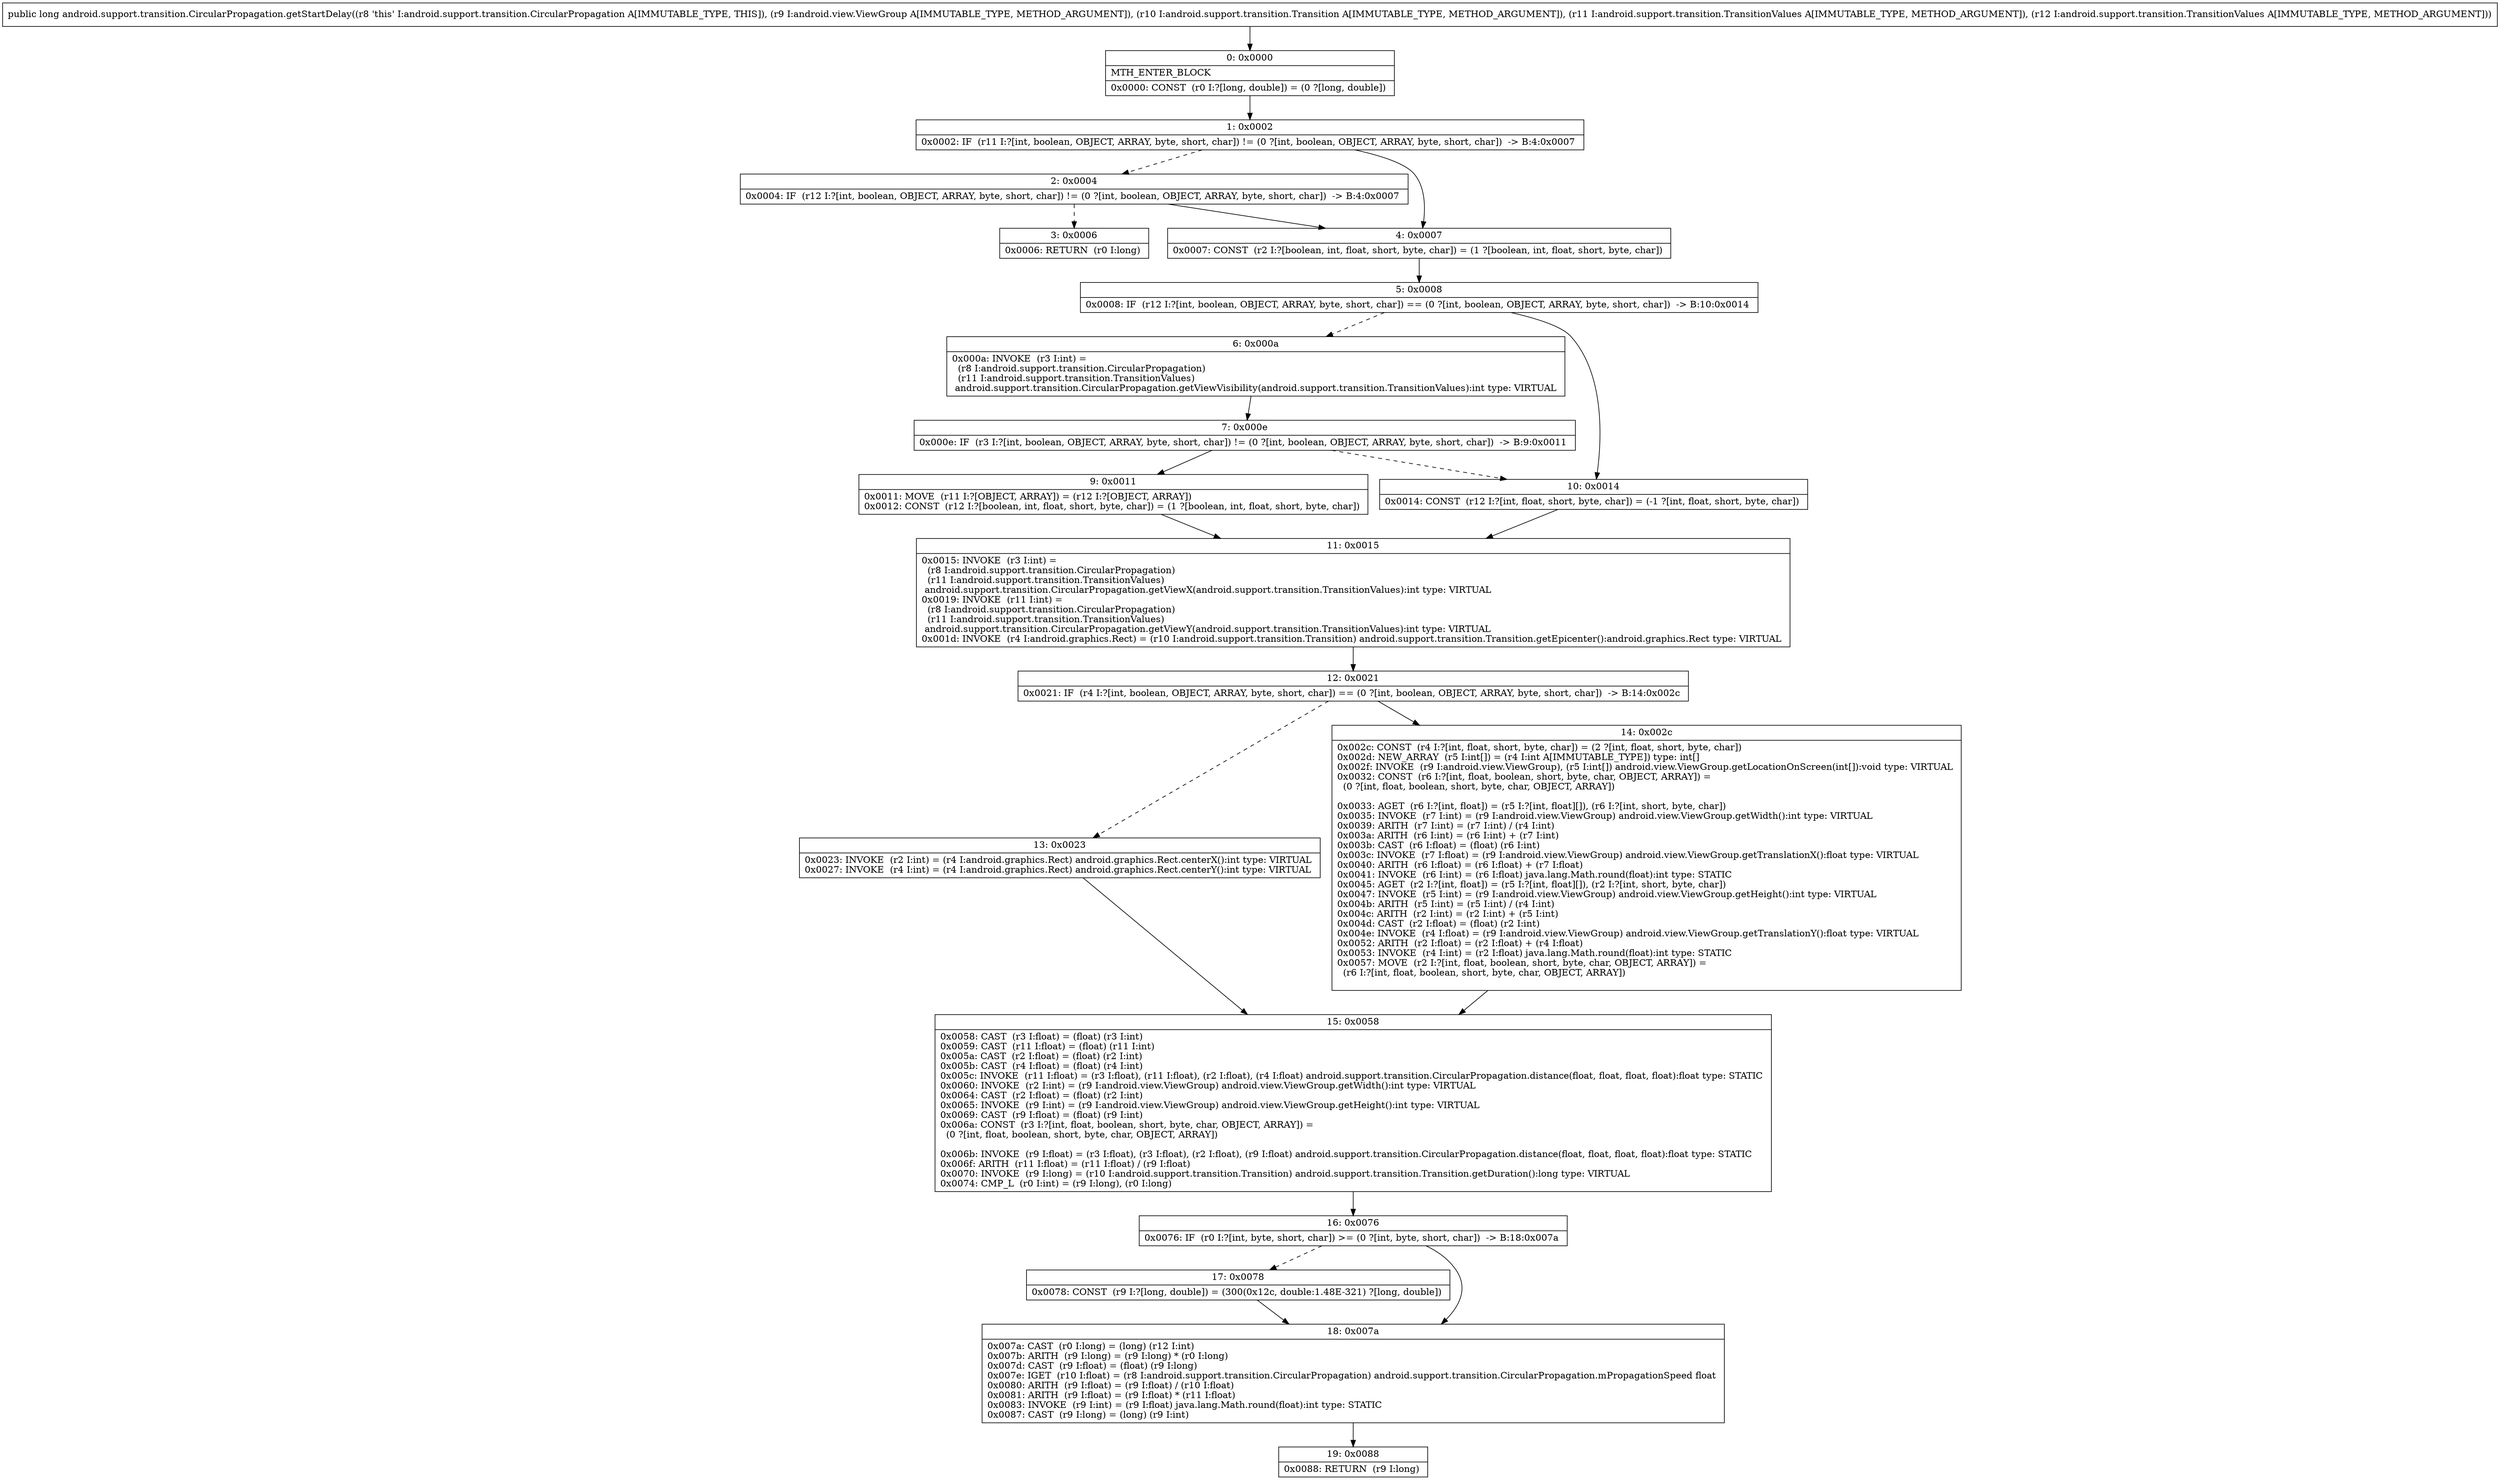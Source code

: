 digraph "CFG forandroid.support.transition.CircularPropagation.getStartDelay(Landroid\/view\/ViewGroup;Landroid\/support\/transition\/Transition;Landroid\/support\/transition\/TransitionValues;Landroid\/support\/transition\/TransitionValues;)J" {
Node_0 [shape=record,label="{0\:\ 0x0000|MTH_ENTER_BLOCK\l|0x0000: CONST  (r0 I:?[long, double]) = (0 ?[long, double]) \l}"];
Node_1 [shape=record,label="{1\:\ 0x0002|0x0002: IF  (r11 I:?[int, boolean, OBJECT, ARRAY, byte, short, char]) != (0 ?[int, boolean, OBJECT, ARRAY, byte, short, char])  \-\> B:4:0x0007 \l}"];
Node_2 [shape=record,label="{2\:\ 0x0004|0x0004: IF  (r12 I:?[int, boolean, OBJECT, ARRAY, byte, short, char]) != (0 ?[int, boolean, OBJECT, ARRAY, byte, short, char])  \-\> B:4:0x0007 \l}"];
Node_3 [shape=record,label="{3\:\ 0x0006|0x0006: RETURN  (r0 I:long) \l}"];
Node_4 [shape=record,label="{4\:\ 0x0007|0x0007: CONST  (r2 I:?[boolean, int, float, short, byte, char]) = (1 ?[boolean, int, float, short, byte, char]) \l}"];
Node_5 [shape=record,label="{5\:\ 0x0008|0x0008: IF  (r12 I:?[int, boolean, OBJECT, ARRAY, byte, short, char]) == (0 ?[int, boolean, OBJECT, ARRAY, byte, short, char])  \-\> B:10:0x0014 \l}"];
Node_6 [shape=record,label="{6\:\ 0x000a|0x000a: INVOKE  (r3 I:int) = \l  (r8 I:android.support.transition.CircularPropagation)\l  (r11 I:android.support.transition.TransitionValues)\l android.support.transition.CircularPropagation.getViewVisibility(android.support.transition.TransitionValues):int type: VIRTUAL \l}"];
Node_7 [shape=record,label="{7\:\ 0x000e|0x000e: IF  (r3 I:?[int, boolean, OBJECT, ARRAY, byte, short, char]) != (0 ?[int, boolean, OBJECT, ARRAY, byte, short, char])  \-\> B:9:0x0011 \l}"];
Node_9 [shape=record,label="{9\:\ 0x0011|0x0011: MOVE  (r11 I:?[OBJECT, ARRAY]) = (r12 I:?[OBJECT, ARRAY]) \l0x0012: CONST  (r12 I:?[boolean, int, float, short, byte, char]) = (1 ?[boolean, int, float, short, byte, char]) \l}"];
Node_10 [shape=record,label="{10\:\ 0x0014|0x0014: CONST  (r12 I:?[int, float, short, byte, char]) = (\-1 ?[int, float, short, byte, char]) \l}"];
Node_11 [shape=record,label="{11\:\ 0x0015|0x0015: INVOKE  (r3 I:int) = \l  (r8 I:android.support.transition.CircularPropagation)\l  (r11 I:android.support.transition.TransitionValues)\l android.support.transition.CircularPropagation.getViewX(android.support.transition.TransitionValues):int type: VIRTUAL \l0x0019: INVOKE  (r11 I:int) = \l  (r8 I:android.support.transition.CircularPropagation)\l  (r11 I:android.support.transition.TransitionValues)\l android.support.transition.CircularPropagation.getViewY(android.support.transition.TransitionValues):int type: VIRTUAL \l0x001d: INVOKE  (r4 I:android.graphics.Rect) = (r10 I:android.support.transition.Transition) android.support.transition.Transition.getEpicenter():android.graphics.Rect type: VIRTUAL \l}"];
Node_12 [shape=record,label="{12\:\ 0x0021|0x0021: IF  (r4 I:?[int, boolean, OBJECT, ARRAY, byte, short, char]) == (0 ?[int, boolean, OBJECT, ARRAY, byte, short, char])  \-\> B:14:0x002c \l}"];
Node_13 [shape=record,label="{13\:\ 0x0023|0x0023: INVOKE  (r2 I:int) = (r4 I:android.graphics.Rect) android.graphics.Rect.centerX():int type: VIRTUAL \l0x0027: INVOKE  (r4 I:int) = (r4 I:android.graphics.Rect) android.graphics.Rect.centerY():int type: VIRTUAL \l}"];
Node_14 [shape=record,label="{14\:\ 0x002c|0x002c: CONST  (r4 I:?[int, float, short, byte, char]) = (2 ?[int, float, short, byte, char]) \l0x002d: NEW_ARRAY  (r5 I:int[]) = (r4 I:int A[IMMUTABLE_TYPE]) type: int[] \l0x002f: INVOKE  (r9 I:android.view.ViewGroup), (r5 I:int[]) android.view.ViewGroup.getLocationOnScreen(int[]):void type: VIRTUAL \l0x0032: CONST  (r6 I:?[int, float, boolean, short, byte, char, OBJECT, ARRAY]) = \l  (0 ?[int, float, boolean, short, byte, char, OBJECT, ARRAY])\l \l0x0033: AGET  (r6 I:?[int, float]) = (r5 I:?[int, float][]), (r6 I:?[int, short, byte, char]) \l0x0035: INVOKE  (r7 I:int) = (r9 I:android.view.ViewGroup) android.view.ViewGroup.getWidth():int type: VIRTUAL \l0x0039: ARITH  (r7 I:int) = (r7 I:int) \/ (r4 I:int) \l0x003a: ARITH  (r6 I:int) = (r6 I:int) + (r7 I:int) \l0x003b: CAST  (r6 I:float) = (float) (r6 I:int) \l0x003c: INVOKE  (r7 I:float) = (r9 I:android.view.ViewGroup) android.view.ViewGroup.getTranslationX():float type: VIRTUAL \l0x0040: ARITH  (r6 I:float) = (r6 I:float) + (r7 I:float) \l0x0041: INVOKE  (r6 I:int) = (r6 I:float) java.lang.Math.round(float):int type: STATIC \l0x0045: AGET  (r2 I:?[int, float]) = (r5 I:?[int, float][]), (r2 I:?[int, short, byte, char]) \l0x0047: INVOKE  (r5 I:int) = (r9 I:android.view.ViewGroup) android.view.ViewGroup.getHeight():int type: VIRTUAL \l0x004b: ARITH  (r5 I:int) = (r5 I:int) \/ (r4 I:int) \l0x004c: ARITH  (r2 I:int) = (r2 I:int) + (r5 I:int) \l0x004d: CAST  (r2 I:float) = (float) (r2 I:int) \l0x004e: INVOKE  (r4 I:float) = (r9 I:android.view.ViewGroup) android.view.ViewGroup.getTranslationY():float type: VIRTUAL \l0x0052: ARITH  (r2 I:float) = (r2 I:float) + (r4 I:float) \l0x0053: INVOKE  (r4 I:int) = (r2 I:float) java.lang.Math.round(float):int type: STATIC \l0x0057: MOVE  (r2 I:?[int, float, boolean, short, byte, char, OBJECT, ARRAY]) = \l  (r6 I:?[int, float, boolean, short, byte, char, OBJECT, ARRAY])\l \l}"];
Node_15 [shape=record,label="{15\:\ 0x0058|0x0058: CAST  (r3 I:float) = (float) (r3 I:int) \l0x0059: CAST  (r11 I:float) = (float) (r11 I:int) \l0x005a: CAST  (r2 I:float) = (float) (r2 I:int) \l0x005b: CAST  (r4 I:float) = (float) (r4 I:int) \l0x005c: INVOKE  (r11 I:float) = (r3 I:float), (r11 I:float), (r2 I:float), (r4 I:float) android.support.transition.CircularPropagation.distance(float, float, float, float):float type: STATIC \l0x0060: INVOKE  (r2 I:int) = (r9 I:android.view.ViewGroup) android.view.ViewGroup.getWidth():int type: VIRTUAL \l0x0064: CAST  (r2 I:float) = (float) (r2 I:int) \l0x0065: INVOKE  (r9 I:int) = (r9 I:android.view.ViewGroup) android.view.ViewGroup.getHeight():int type: VIRTUAL \l0x0069: CAST  (r9 I:float) = (float) (r9 I:int) \l0x006a: CONST  (r3 I:?[int, float, boolean, short, byte, char, OBJECT, ARRAY]) = \l  (0 ?[int, float, boolean, short, byte, char, OBJECT, ARRAY])\l \l0x006b: INVOKE  (r9 I:float) = (r3 I:float), (r3 I:float), (r2 I:float), (r9 I:float) android.support.transition.CircularPropagation.distance(float, float, float, float):float type: STATIC \l0x006f: ARITH  (r11 I:float) = (r11 I:float) \/ (r9 I:float) \l0x0070: INVOKE  (r9 I:long) = (r10 I:android.support.transition.Transition) android.support.transition.Transition.getDuration():long type: VIRTUAL \l0x0074: CMP_L  (r0 I:int) = (r9 I:long), (r0 I:long) \l}"];
Node_16 [shape=record,label="{16\:\ 0x0076|0x0076: IF  (r0 I:?[int, byte, short, char]) \>= (0 ?[int, byte, short, char])  \-\> B:18:0x007a \l}"];
Node_17 [shape=record,label="{17\:\ 0x0078|0x0078: CONST  (r9 I:?[long, double]) = (300(0x12c, double:1.48E\-321) ?[long, double]) \l}"];
Node_18 [shape=record,label="{18\:\ 0x007a|0x007a: CAST  (r0 I:long) = (long) (r12 I:int) \l0x007b: ARITH  (r9 I:long) = (r9 I:long) * (r0 I:long) \l0x007d: CAST  (r9 I:float) = (float) (r9 I:long) \l0x007e: IGET  (r10 I:float) = (r8 I:android.support.transition.CircularPropagation) android.support.transition.CircularPropagation.mPropagationSpeed float \l0x0080: ARITH  (r9 I:float) = (r9 I:float) \/ (r10 I:float) \l0x0081: ARITH  (r9 I:float) = (r9 I:float) * (r11 I:float) \l0x0083: INVOKE  (r9 I:int) = (r9 I:float) java.lang.Math.round(float):int type: STATIC \l0x0087: CAST  (r9 I:long) = (long) (r9 I:int) \l}"];
Node_19 [shape=record,label="{19\:\ 0x0088|0x0088: RETURN  (r9 I:long) \l}"];
MethodNode[shape=record,label="{public long android.support.transition.CircularPropagation.getStartDelay((r8 'this' I:android.support.transition.CircularPropagation A[IMMUTABLE_TYPE, THIS]), (r9 I:android.view.ViewGroup A[IMMUTABLE_TYPE, METHOD_ARGUMENT]), (r10 I:android.support.transition.Transition A[IMMUTABLE_TYPE, METHOD_ARGUMENT]), (r11 I:android.support.transition.TransitionValues A[IMMUTABLE_TYPE, METHOD_ARGUMENT]), (r12 I:android.support.transition.TransitionValues A[IMMUTABLE_TYPE, METHOD_ARGUMENT])) }"];
MethodNode -> Node_0;
Node_0 -> Node_1;
Node_1 -> Node_2[style=dashed];
Node_1 -> Node_4;
Node_2 -> Node_3[style=dashed];
Node_2 -> Node_4;
Node_4 -> Node_5;
Node_5 -> Node_6[style=dashed];
Node_5 -> Node_10;
Node_6 -> Node_7;
Node_7 -> Node_9;
Node_7 -> Node_10[style=dashed];
Node_9 -> Node_11;
Node_10 -> Node_11;
Node_11 -> Node_12;
Node_12 -> Node_13[style=dashed];
Node_12 -> Node_14;
Node_13 -> Node_15;
Node_14 -> Node_15;
Node_15 -> Node_16;
Node_16 -> Node_17[style=dashed];
Node_16 -> Node_18;
Node_17 -> Node_18;
Node_18 -> Node_19;
}


